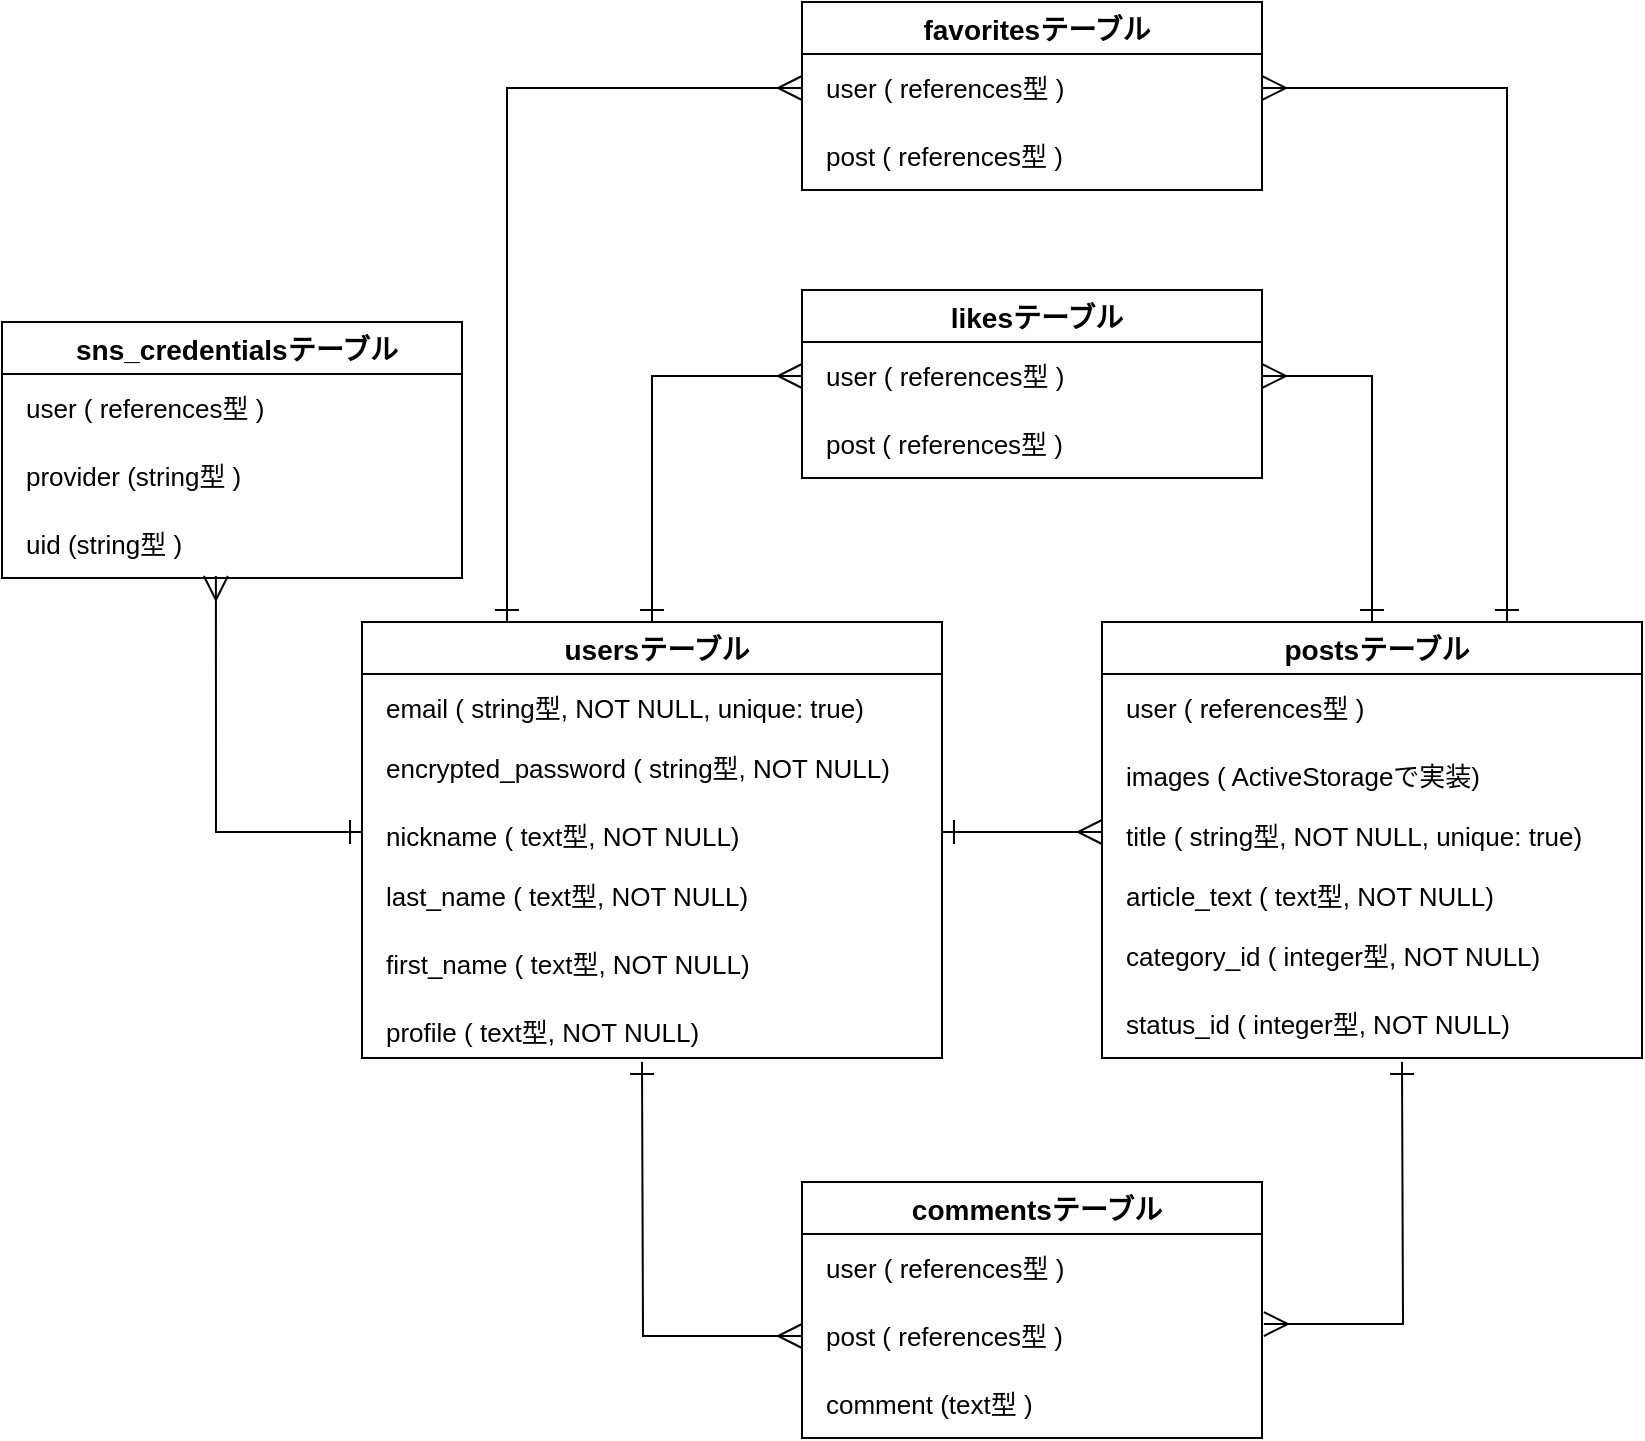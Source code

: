 <mxfile>
    <diagram id="SYqouDSUOeYf3AwJR8Iw" name="ページ1">
        <mxGraphModel dx="517" dy="635" grid="1" gridSize="10" guides="1" tooltips="1" connect="1" arrows="1" fold="1" page="1" pageScale="1" pageWidth="850" pageHeight="1100" math="0" shadow="0">
            <root>
                <mxCell id="0"/>
                <mxCell id="1" parent="0"/>
                <mxCell id="57" style="edgeStyle=orthogonalEdgeStyle;rounded=0;orthogonalLoop=1;jettySize=auto;html=1;exitX=0.5;exitY=0;exitDx=0;exitDy=0;endSize=10;startSize=10;endArrow=ERmany;endFill=0;startArrow=ERone;startFill=0;" parent="1" source="6" target="50" edge="1">
                    <mxGeometry relative="1" as="geometry"/>
                </mxCell>
                <mxCell id="63" style="edgeStyle=orthogonalEdgeStyle;rounded=0;orthogonalLoop=1;jettySize=auto;html=1;exitX=0.25;exitY=0;exitDx=0;exitDy=0;entryX=0;entryY=0.5;entryDx=0;entryDy=0;startArrow=ERone;startFill=0;startSize=10;endArrow=ERmany;endFill=0;endSize=10;" parent="1" source="6" target="54" edge="1">
                    <mxGeometry relative="1" as="geometry"/>
                </mxCell>
                <mxCell id="6" value="usersテーブル" style="swimlane;fontStyle=1;childLayout=stackLayout;horizontal=1;startSize=26;horizontalStack=0;resizeParent=1;resizeParentMax=0;resizeLast=0;collapsible=1;marginBottom=0;align=center;fontSize=14;spacing=15;spacingTop=0;spacingBottom=0;spacingRight=2;spacingLeft=7;" parent="1" vertex="1">
                    <mxGeometry x="200" y="430" width="290" height="218" as="geometry"/>
                </mxCell>
                <mxCell id="7" value="email ( string型, NOT NULL, unique: true)" style="text;strokeColor=none;fillColor=none;spacingLeft=7;spacingRight=2;overflow=hidden;rotatable=0;points=[[0,0.5],[1,0.5]];portConstraint=eastwest;fontSize=13;spacing=5;" parent="6" vertex="1">
                    <mxGeometry y="26" width="290" height="30" as="geometry"/>
                </mxCell>
                <mxCell id="8" value="encrypted_password ( string型, NOT NULL)" style="text;strokeColor=none;fillColor=none;spacingLeft=7;spacingRight=2;overflow=hidden;rotatable=0;points=[[0,0.5],[1,0.5]];portConstraint=eastwest;fontSize=13;spacing=5;" parent="6" vertex="1">
                    <mxGeometry y="56" width="290" height="34" as="geometry"/>
                </mxCell>
                <mxCell id="9" value="nickname ( text型, NOT NULL)" style="text;strokeColor=none;fillColor=none;spacingLeft=7;spacingRight=2;overflow=hidden;rotatable=0;points=[[0,0.5],[1,0.5]];portConstraint=eastwest;fontSize=13;spacing=5;" parent="6" vertex="1">
                    <mxGeometry y="90" width="290" height="30" as="geometry"/>
                </mxCell>
                <mxCell id="10" value="last_name ( text型, NOT NULL)" style="text;strokeColor=none;fillColor=none;spacingLeft=7;spacingRight=2;overflow=hidden;rotatable=0;points=[[0,0.5],[1,0.5]];portConstraint=eastwest;fontSize=13;spacing=5;" parent="6" vertex="1">
                    <mxGeometry y="120" width="290" height="34" as="geometry"/>
                </mxCell>
                <mxCell id="11" value="first_name ( text型, NOT NULL)" style="text;strokeColor=none;fillColor=none;spacingLeft=7;spacingRight=2;overflow=hidden;rotatable=0;points=[[0,0.5],[1,0.5]];portConstraint=eastwest;fontSize=13;spacing=5;" parent="6" vertex="1">
                    <mxGeometry y="154" width="290" height="34" as="geometry"/>
                </mxCell>
                <mxCell id="15" value="profile ( text型, NOT NULL)" style="text;strokeColor=none;fillColor=none;spacingLeft=7;spacingRight=2;overflow=hidden;rotatable=0;points=[[0,0.5],[1,0.5]];portConstraint=eastwest;fontSize=13;spacing=5;" parent="6" vertex="1">
                    <mxGeometry y="188" width="290" height="30" as="geometry"/>
                </mxCell>
                <mxCell id="16" value="sns_credentialsテーブル" style="swimlane;fontStyle=1;childLayout=stackLayout;horizontal=1;startSize=26;horizontalStack=0;resizeParent=1;resizeParentMax=0;resizeLast=0;collapsible=1;marginBottom=0;align=center;fontSize=14;spacing=15;spacingTop=0;spacingBottom=0;spacingRight=2;spacingLeft=7;" parent="1" vertex="1">
                    <mxGeometry x="20" y="280" width="230" height="128" as="geometry"/>
                </mxCell>
                <mxCell id="27" value="user ( references型 )" style="text;strokeColor=none;fillColor=none;spacingLeft=7;spacingRight=2;overflow=hidden;rotatable=0;points=[[0,0.5],[1,0.5]];portConstraint=eastwest;fontSize=13;spacing=5;" parent="16" vertex="1">
                    <mxGeometry y="26" width="230" height="34" as="geometry"/>
                </mxCell>
                <mxCell id="28" value="provider (string型 )" style="text;strokeColor=none;fillColor=none;spacingLeft=7;spacingRight=2;overflow=hidden;rotatable=0;points=[[0,0.5],[1,0.5]];portConstraint=eastwest;fontSize=13;spacing=5;" parent="16" vertex="1">
                    <mxGeometry y="60" width="230" height="34" as="geometry"/>
                </mxCell>
                <mxCell id="24" value="uid (string型 )" style="text;strokeColor=none;fillColor=none;spacingLeft=7;spacingRight=2;overflow=hidden;rotatable=0;points=[[0,0.5],[1,0.5]];portConstraint=eastwest;fontSize=13;spacing=5;" parent="16" vertex="1">
                    <mxGeometry y="94" width="230" height="34" as="geometry"/>
                </mxCell>
                <mxCell id="30" value="commentsテーブル" style="swimlane;fontStyle=1;childLayout=stackLayout;horizontal=1;startSize=26;horizontalStack=0;resizeParent=1;resizeParentMax=0;resizeLast=0;collapsible=1;marginBottom=0;align=center;fontSize=14;spacing=15;spacingTop=0;spacingBottom=0;spacingRight=2;spacingLeft=7;" parent="1" vertex="1">
                    <mxGeometry x="420" y="710" width="230" height="128" as="geometry"/>
                </mxCell>
                <mxCell id="31" value="user ( references型 )" style="text;strokeColor=none;fillColor=none;spacingLeft=7;spacingRight=2;overflow=hidden;rotatable=0;points=[[0,0.5],[1,0.5]];portConstraint=eastwest;fontSize=13;spacing=5;" parent="30" vertex="1">
                    <mxGeometry y="26" width="230" height="34" as="geometry"/>
                </mxCell>
                <mxCell id="34" value="post ( references型 )" style="text;strokeColor=none;fillColor=none;spacingLeft=7;spacingRight=2;overflow=hidden;rotatable=0;points=[[0,0.5],[1,0.5]];portConstraint=eastwest;fontSize=13;spacing=5;" parent="30" vertex="1">
                    <mxGeometry y="60" width="230" height="34" as="geometry"/>
                </mxCell>
                <mxCell id="32" value="comment (text型 )" style="text;strokeColor=none;fillColor=none;spacingLeft=7;spacingRight=2;overflow=hidden;rotatable=0;points=[[0,0.5],[1,0.5]];portConstraint=eastwest;fontSize=13;spacing=5;" parent="30" vertex="1">
                    <mxGeometry y="94" width="230" height="34" as="geometry"/>
                </mxCell>
                <mxCell id="61" style="edgeStyle=orthogonalEdgeStyle;rounded=0;orthogonalLoop=1;jettySize=auto;html=1;exitX=0.5;exitY=0;exitDx=0;exitDy=0;entryX=1;entryY=0.5;entryDx=0;entryDy=0;startArrow=ERone;startFill=0;startSize=10;endArrow=ERmany;endFill=0;endSize=10;" parent="1" source="38" target="50" edge="1">
                    <mxGeometry relative="1" as="geometry"/>
                </mxCell>
                <mxCell id="62" style="edgeStyle=orthogonalEdgeStyle;rounded=0;orthogonalLoop=1;jettySize=auto;html=1;exitX=0.75;exitY=0;exitDx=0;exitDy=0;entryX=1;entryY=0.5;entryDx=0;entryDy=0;startArrow=ERone;startFill=0;startSize=10;endArrow=ERmany;endFill=0;endSize=10;" parent="1" source="38" target="54" edge="1">
                    <mxGeometry relative="1" as="geometry"/>
                </mxCell>
                <mxCell id="38" value="postsテーブル" style="swimlane;fontStyle=1;childLayout=stackLayout;horizontal=1;startSize=26;horizontalStack=0;resizeParent=1;resizeParentMax=0;resizeLast=0;collapsible=1;marginBottom=0;align=center;fontSize=14;spacing=15;spacingTop=0;spacingBottom=0;spacingRight=2;spacingLeft=7;" parent="1" vertex="1">
                    <mxGeometry x="570" y="430" width="270" height="218" as="geometry"/>
                </mxCell>
                <mxCell id="45" value="user ( references型 )" style="text;strokeColor=none;fillColor=none;spacingLeft=7;spacingRight=2;overflow=hidden;rotatable=0;points=[[0,0.5],[1,0.5]];portConstraint=eastwest;fontSize=13;spacing=5;" parent="38" vertex="1">
                    <mxGeometry y="26" width="270" height="34" as="geometry"/>
                </mxCell>
                <mxCell id="48" value="images ( ActiveStorageで実装)" style="text;strokeColor=none;fillColor=none;spacingLeft=7;spacingRight=2;overflow=hidden;rotatable=0;points=[[0,0.5],[1,0.5]];portConstraint=eastwest;fontSize=13;spacing=5;" parent="38" vertex="1">
                    <mxGeometry y="60" width="270" height="30" as="geometry"/>
                </mxCell>
                <mxCell id="39" value="title ( string型, NOT NULL, unique: true)" style="text;strokeColor=none;fillColor=none;spacingLeft=7;spacingRight=2;overflow=hidden;rotatable=0;points=[[0,0.5],[1,0.5]];portConstraint=eastwest;fontSize=13;spacing=5;" parent="38" vertex="1">
                    <mxGeometry y="90" width="270" height="30" as="geometry"/>
                </mxCell>
                <mxCell id="41" value="article_text ( text型, NOT NULL)" style="text;strokeColor=none;fillColor=none;spacingLeft=7;spacingRight=2;overflow=hidden;rotatable=0;points=[[0,0.5],[1,0.5]];portConstraint=eastwest;fontSize=13;spacing=5;" parent="38" vertex="1">
                    <mxGeometry y="120" width="270" height="30" as="geometry"/>
                </mxCell>
                <mxCell id="47" value="category_id ( integer型, NOT NULL)" style="text;strokeColor=none;fillColor=none;spacingLeft=7;spacingRight=2;overflow=hidden;rotatable=0;points=[[0,0.5],[1,0.5]];portConstraint=eastwest;fontSize=13;spacing=5;" parent="38" vertex="1">
                    <mxGeometry y="150" width="270" height="34" as="geometry"/>
                </mxCell>
                <mxCell id="46" value="status_id ( integer型, NOT NULL)" style="text;strokeColor=none;fillColor=none;spacingLeft=7;spacingRight=2;overflow=hidden;rotatable=0;points=[[0,0.5],[1,0.5]];portConstraint=eastwest;fontSize=13;spacing=5;" parent="38" vertex="1">
                    <mxGeometry y="184" width="270" height="34" as="geometry"/>
                </mxCell>
                <mxCell id="49" value="likesテーブル" style="swimlane;fontStyle=1;childLayout=stackLayout;horizontal=1;startSize=26;horizontalStack=0;resizeParent=1;resizeParentMax=0;resizeLast=0;collapsible=1;marginBottom=0;align=center;fontSize=14;spacing=15;spacingTop=0;spacingBottom=0;spacingRight=2;spacingLeft=7;" parent="1" vertex="1">
                    <mxGeometry x="420" y="264" width="230" height="94" as="geometry"/>
                </mxCell>
                <mxCell id="50" value="user ( references型 )" style="text;strokeColor=none;fillColor=none;spacingLeft=7;spacingRight=2;overflow=hidden;rotatable=0;points=[[0,0.5],[1,0.5]];portConstraint=eastwest;fontSize=13;spacing=5;" parent="49" vertex="1">
                    <mxGeometry y="26" width="230" height="34" as="geometry"/>
                </mxCell>
                <mxCell id="51" value="post ( references型 )" style="text;strokeColor=none;fillColor=none;spacingLeft=7;spacingRight=2;overflow=hidden;rotatable=0;points=[[0,0.5],[1,0.5]];portConstraint=eastwest;fontSize=13;spacing=5;" parent="49" vertex="1">
                    <mxGeometry y="60" width="230" height="34" as="geometry"/>
                </mxCell>
                <mxCell id="53" value="favoritesテーブル" style="swimlane;fontStyle=1;childLayout=stackLayout;horizontal=1;startSize=26;horizontalStack=0;resizeParent=1;resizeParentMax=0;resizeLast=0;collapsible=1;marginBottom=0;align=center;fontSize=14;spacing=15;spacingTop=0;spacingBottom=0;spacingRight=2;spacingLeft=7;" parent="1" vertex="1">
                    <mxGeometry x="420" y="120" width="230" height="94" as="geometry"/>
                </mxCell>
                <mxCell id="54" value="user ( references型 )" style="text;strokeColor=none;fillColor=none;spacingLeft=7;spacingRight=2;overflow=hidden;rotatable=0;points=[[0,0.5],[1,0.5]];portConstraint=eastwest;fontSize=13;spacing=5;" parent="53" vertex="1">
                    <mxGeometry y="26" width="230" height="34" as="geometry"/>
                </mxCell>
                <mxCell id="55" value="post ( references型 )" style="text;strokeColor=none;fillColor=none;spacingLeft=7;spacingRight=2;overflow=hidden;rotatable=0;points=[[0,0.5],[1,0.5]];portConstraint=eastwest;fontSize=13;spacing=5;" parent="53" vertex="1">
                    <mxGeometry y="60" width="230" height="34" as="geometry"/>
                </mxCell>
                <mxCell id="59" style="edgeStyle=orthogonalEdgeStyle;rounded=0;orthogonalLoop=1;jettySize=auto;html=1;exitX=0;exitY=0.5;exitDx=0;exitDy=0;entryX=0.465;entryY=0.971;entryDx=0;entryDy=0;startArrow=ERone;startFill=0;startSize=10;endArrow=ERmany;endFill=0;endSize=10;entryPerimeter=0;" parent="1" source="9" target="24" edge="1">
                    <mxGeometry relative="1" as="geometry"/>
                </mxCell>
                <mxCell id="64" style="edgeStyle=orthogonalEdgeStyle;rounded=0;orthogonalLoop=1;jettySize=auto;html=1;entryX=1.004;entryY=0.324;entryDx=0;entryDy=0;entryPerimeter=0;startArrow=ERone;startFill=0;startSize=10;endArrow=ERmany;endFill=0;endSize=10;" parent="1" target="34" edge="1">
                    <mxGeometry relative="1" as="geometry">
                        <mxPoint x="720" y="650" as="sourcePoint"/>
                    </mxGeometry>
                </mxCell>
                <mxCell id="71" style="edgeStyle=orthogonalEdgeStyle;rounded=0;orthogonalLoop=1;jettySize=auto;html=1;entryX=0;entryY=0.5;entryDx=0;entryDy=0;startArrow=ERone;startFill=0;startSize=10;endArrow=ERmany;endFill=0;endSize=10;" parent="1" target="34" edge="1">
                    <mxGeometry relative="1" as="geometry">
                        <mxPoint x="340" y="650" as="sourcePoint"/>
                    </mxGeometry>
                </mxCell>
                <mxCell id="74" style="edgeStyle=orthogonalEdgeStyle;rounded=0;orthogonalLoop=1;jettySize=auto;html=1;exitX=1;exitY=0.5;exitDx=0;exitDy=0;entryX=0;entryY=0.5;entryDx=0;entryDy=0;startArrow=ERone;startFill=0;startSize=10;endArrow=ERmany;endFill=0;endSize=10;" parent="1" source="9" target="39" edge="1">
                    <mxGeometry relative="1" as="geometry"/>
                </mxCell>
            </root>
        </mxGraphModel>
    </diagram>
</mxfile>